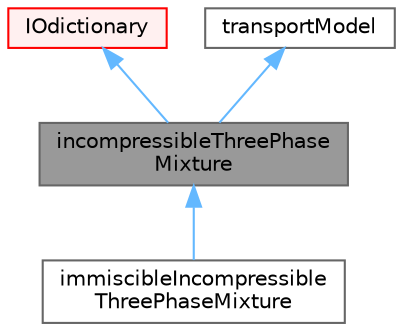 digraph "incompressibleThreePhaseMixture"
{
 // LATEX_PDF_SIZE
  bgcolor="transparent";
  edge [fontname=Helvetica,fontsize=10,labelfontname=Helvetica,labelfontsize=10];
  node [fontname=Helvetica,fontsize=10,shape=box,height=0.2,width=0.4];
  Node1 [id="Node000001",label="incompressibleThreePhase\lMixture",height=0.2,width=0.4,color="gray40", fillcolor="grey60", style="filled", fontcolor="black",tooltip=" "];
  Node2 -> Node1 [id="edge1_Node000001_Node000002",dir="back",color="steelblue1",style="solid",tooltip=" "];
  Node2 [id="Node000002",label="IOdictionary",height=0.2,width=0.4,color="red", fillcolor="#FFF0F0", style="filled",URL="$classFoam_1_1IOdictionary.html",tooltip="IOdictionary is derived from dictionary and IOobject to give the dictionary automatic IO functionalit..."];
  Node11 -> Node1 [id="edge2_Node000001_Node000011",dir="back",color="steelblue1",style="solid",tooltip=" "];
  Node11 [id="Node000011",label="transportModel",height=0.2,width=0.4,color="gray40", fillcolor="white", style="filled",URL="$classFoam_1_1transportModel.html",tooltip="Base-class for all transport models used by the incompressible turbulence models."];
  Node1 -> Node12 [id="edge3_Node000001_Node000012",dir="back",color="steelblue1",style="solid",tooltip=" "];
  Node12 [id="Node000012",label="immiscibleIncompressible\lThreePhaseMixture",height=0.2,width=0.4,color="gray40", fillcolor="white", style="filled",URL="$classFoam_1_1immiscibleIncompressibleThreePhaseMixture.html",tooltip="An immiscible incompressible two-phase mixture transport model."];
}
